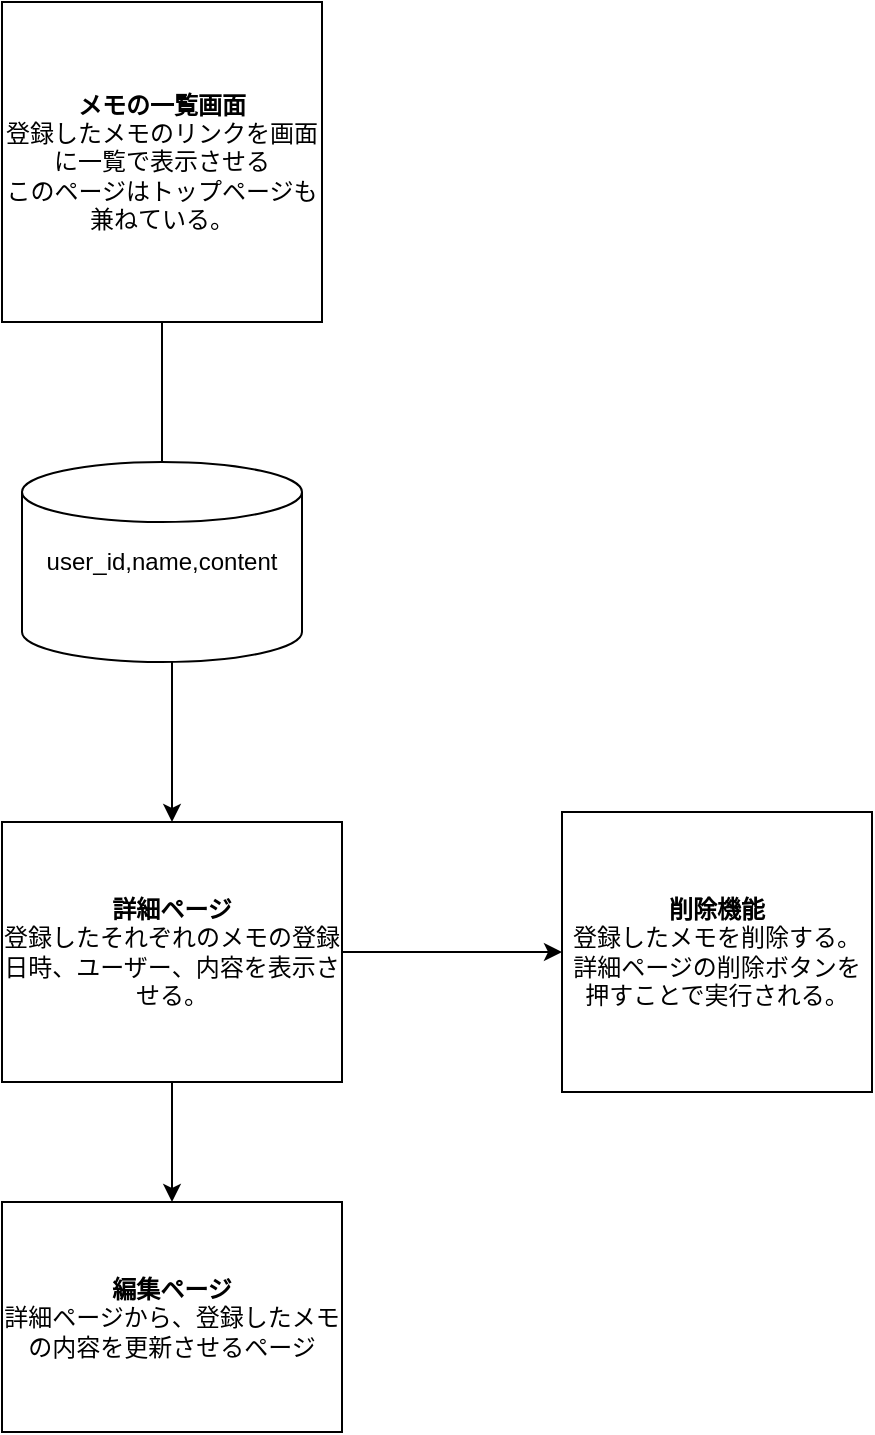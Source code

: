 <mxfile version="13.6.2" type="device"><diagram id="lBtLDmeirIn5QkJ-we3J" name="Page-1"><mxGraphModel dx="1086" dy="806" grid="1" gridSize="10" guides="1" tooltips="1" connect="1" arrows="1" fold="1" page="1" pageScale="1" pageWidth="827" pageHeight="1169" math="0" shadow="0"><root><mxCell id="0"/><mxCell id="1" parent="0"/><mxCell id="UqSDOvCWbs-5_-6Emflb-3" value="" style="edgeStyle=orthogonalEdgeStyle;rounded=0;orthogonalLoop=1;jettySize=auto;html=1;" edge="1" parent="1" source="UqSDOvCWbs-5_-6Emflb-1" target="UqSDOvCWbs-5_-6Emflb-2"><mxGeometry relative="1" as="geometry"/></mxCell><mxCell id="UqSDOvCWbs-5_-6Emflb-1" value="&lt;font style=&quot;font-size: 12px&quot;&gt;&lt;b&gt;メモの一覧画面&lt;/b&gt;&lt;br&gt;登録したメモのリンクを画面に一覧で表示させる&lt;br&gt;このページはトップページも兼ねている。&lt;br&gt;&lt;/font&gt;" style="whiteSpace=wrap;html=1;aspect=fixed;" vertex="1" parent="1"><mxGeometry x="40" y="40" width="160" height="160" as="geometry"/></mxCell><mxCell id="UqSDOvCWbs-5_-6Emflb-7" value="" style="edgeStyle=orthogonalEdgeStyle;rounded=0;orthogonalLoop=1;jettySize=auto;html=1;" edge="1" parent="1" source="UqSDOvCWbs-5_-6Emflb-2" target="UqSDOvCWbs-5_-6Emflb-6"><mxGeometry relative="1" as="geometry"/></mxCell><mxCell id="UqSDOvCWbs-5_-6Emflb-9" value="" style="edgeStyle=orthogonalEdgeStyle;rounded=0;orthogonalLoop=1;jettySize=auto;html=1;" edge="1" parent="1" source="UqSDOvCWbs-5_-6Emflb-2" target="UqSDOvCWbs-5_-6Emflb-8"><mxGeometry relative="1" as="geometry"/></mxCell><mxCell id="UqSDOvCWbs-5_-6Emflb-2" value="&lt;b&gt;詳細ページ&lt;/b&gt;&lt;br&gt;登録したそれぞれのメモの登録日時、ユーザー、内容を表示させる。" style="whiteSpace=wrap;html=1;" vertex="1" parent="1"><mxGeometry x="40" y="450" width="170" height="130" as="geometry"/></mxCell><mxCell id="UqSDOvCWbs-5_-6Emflb-4" value="user_id,name,content" style="shape=cylinder2;whiteSpace=wrap;html=1;boundedLbl=1;backgroundOutline=1;size=15;" vertex="1" parent="1"><mxGeometry x="50" y="270" width="140" height="100" as="geometry"/></mxCell><mxCell id="UqSDOvCWbs-5_-6Emflb-6" value="&lt;b&gt;編集ページ&lt;/b&gt;&lt;br&gt;詳細ページから、登録したメモの内容を更新させるページ" style="whiteSpace=wrap;html=1;" vertex="1" parent="1"><mxGeometry x="40" y="640" width="170" height="115" as="geometry"/></mxCell><mxCell id="UqSDOvCWbs-5_-6Emflb-8" value="&lt;b&gt;削除機能&lt;/b&gt;&lt;br&gt;登録したメモを削除する。&lt;br&gt;詳細ページの削除ボタンを押すことで実行される。" style="whiteSpace=wrap;html=1;" vertex="1" parent="1"><mxGeometry x="320" y="445" width="155" height="140" as="geometry"/></mxCell></root></mxGraphModel></diagram></mxfile>